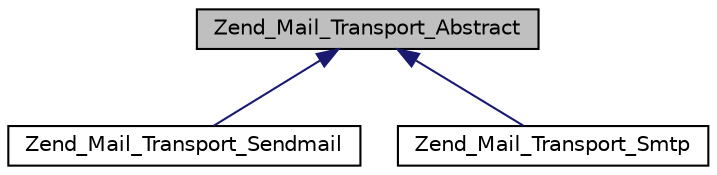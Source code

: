 digraph G
{
  edge [fontname="Helvetica",fontsize="10",labelfontname="Helvetica",labelfontsize="10"];
  node [fontname="Helvetica",fontsize="10",shape=record];
  Node1 [label="Zend_Mail_Transport_Abstract",height=0.2,width=0.4,color="black", fillcolor="grey75", style="filled" fontcolor="black"];
  Node1 -> Node2 [dir="back",color="midnightblue",fontsize="10",style="solid",fontname="Helvetica"];
  Node2 [label="Zend_Mail_Transport_Sendmail",height=0.2,width=0.4,color="black", fillcolor="white", style="filled",URL="$class_zend___mail___transport___sendmail.html"];
  Node1 -> Node3 [dir="back",color="midnightblue",fontsize="10",style="solid",fontname="Helvetica"];
  Node3 [label="Zend_Mail_Transport_Smtp",height=0.2,width=0.4,color="black", fillcolor="white", style="filled",URL="$class_zend___mail___transport___smtp.html"];
}
